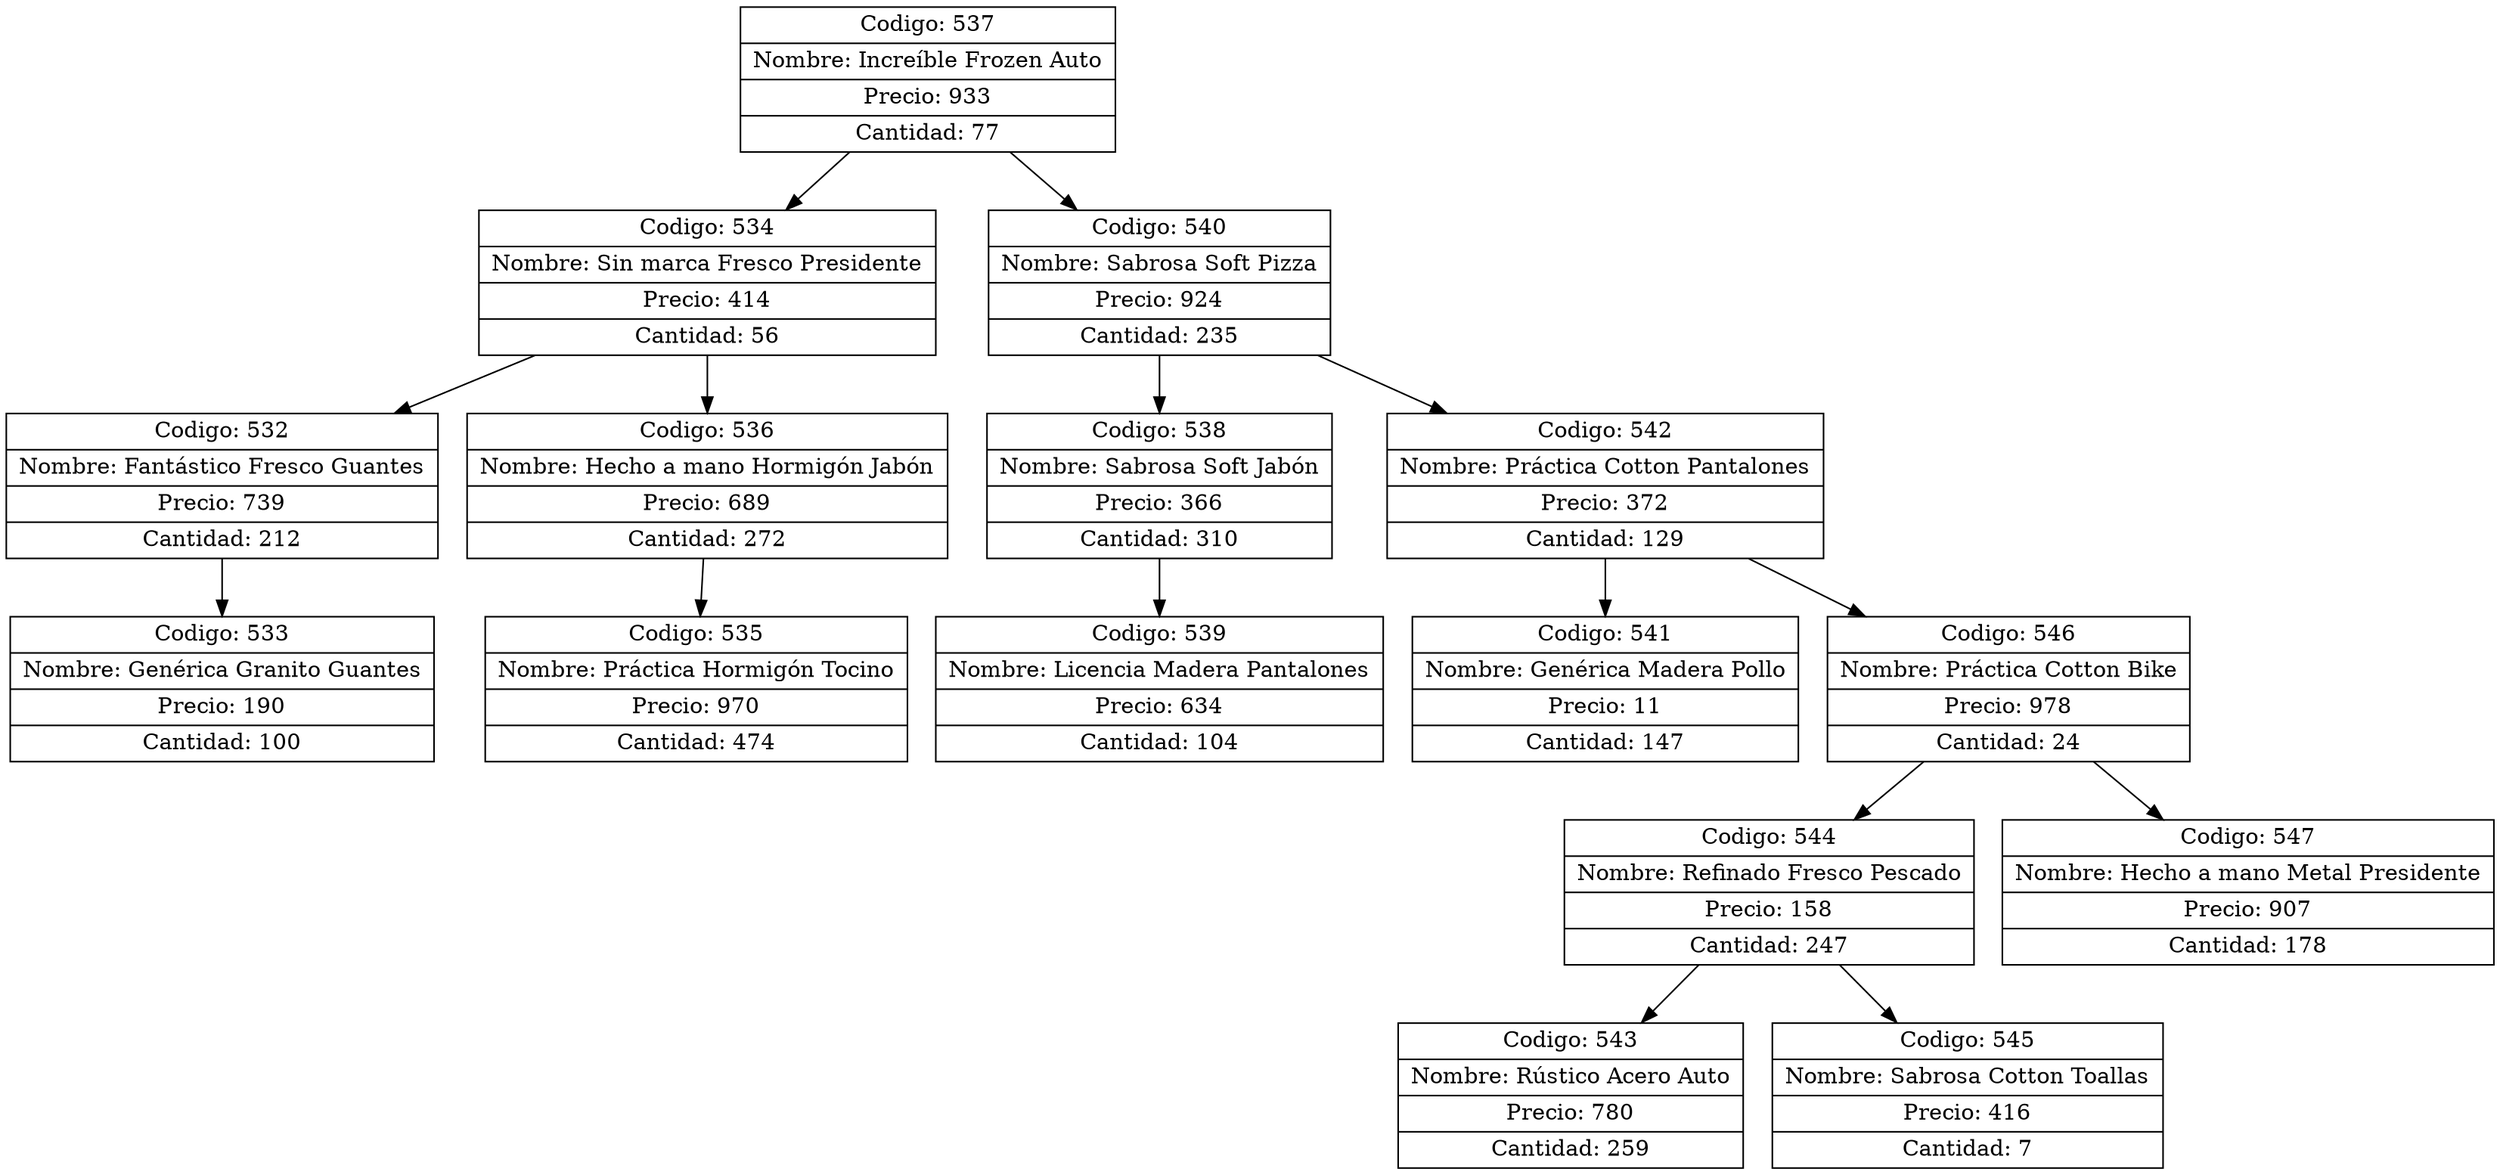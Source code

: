digraph G{
node[shape="box" shape="record"]
nodo537[label="{ Codigo: 537 | Nombre: Increíble Frozen Auto | Precio: 933 | Cantidad: 77}"];
nodo534[label="{ Codigo: 534 | Nombre: Sin marca Fresco Presidente | Precio: 414 | Cantidad: 56}"];
nodo532[label="{ Codigo: 532 | Nombre: Fantástico Fresco Guantes | Precio: 739 | Cantidad: 212}"];
nodo533[label="{ Codigo: 533 | Nombre: Genérica Granito Guantes | Precio: 190 | Cantidad: 100}"];
nodo532->nodo533;
nodo534->nodo532;
nodo536[label="{ Codigo: 536 | Nombre: Hecho a mano Hormigón Jabón | Precio: 689 | Cantidad: 272}"];
nodo535[label="{ Codigo: 535 | Nombre: Práctica Hormigón Tocino | Precio: 970 | Cantidad: 474}"];
nodo536->nodo535;
nodo534->nodo536;
nodo537->nodo534;
nodo540[label="{ Codigo: 540 | Nombre: Sabrosa Soft Pizza | Precio: 924 | Cantidad: 235}"];
nodo538[label="{ Codigo: 538 | Nombre: Sabrosa Soft Jabón | Precio: 366 | Cantidad: 310}"];
nodo539[label="{ Codigo: 539 | Nombre: Licencia Madera Pantalones | Precio: 634 | Cantidad: 104}"];
nodo538->nodo539;
nodo540->nodo538;
nodo542[label="{ Codigo: 542 | Nombre: Práctica Cotton Pantalones | Precio: 372 | Cantidad: 129}"];
nodo541[label="{ Codigo: 541 | Nombre: Genérica Madera Pollo | Precio: 11 | Cantidad: 147}"];
nodo542->nodo541;
nodo546[label="{ Codigo: 546 | Nombre: Práctica Cotton Bike | Precio: 978 | Cantidad: 24}"];
nodo544[label="{ Codigo: 544 | Nombre: Refinado Fresco Pescado | Precio: 158 | Cantidad: 247}"];
nodo543[label="{ Codigo: 543 | Nombre: Rústico Acero Auto | Precio: 780 | Cantidad: 259}"];
nodo544->nodo543;
nodo545[label="{ Codigo: 545 | Nombre: Sabrosa Cotton Toallas | Precio: 416 | Cantidad: 7}"];
nodo544->nodo545;
nodo546->nodo544;
nodo547[label="{ Codigo: 547 | Nombre: Hecho a mano Metal Presidente | Precio: 907 | Cantidad: 178}"];
nodo546->nodo547;
nodo542->nodo546;
nodo540->nodo542;
nodo537->nodo540;
}
